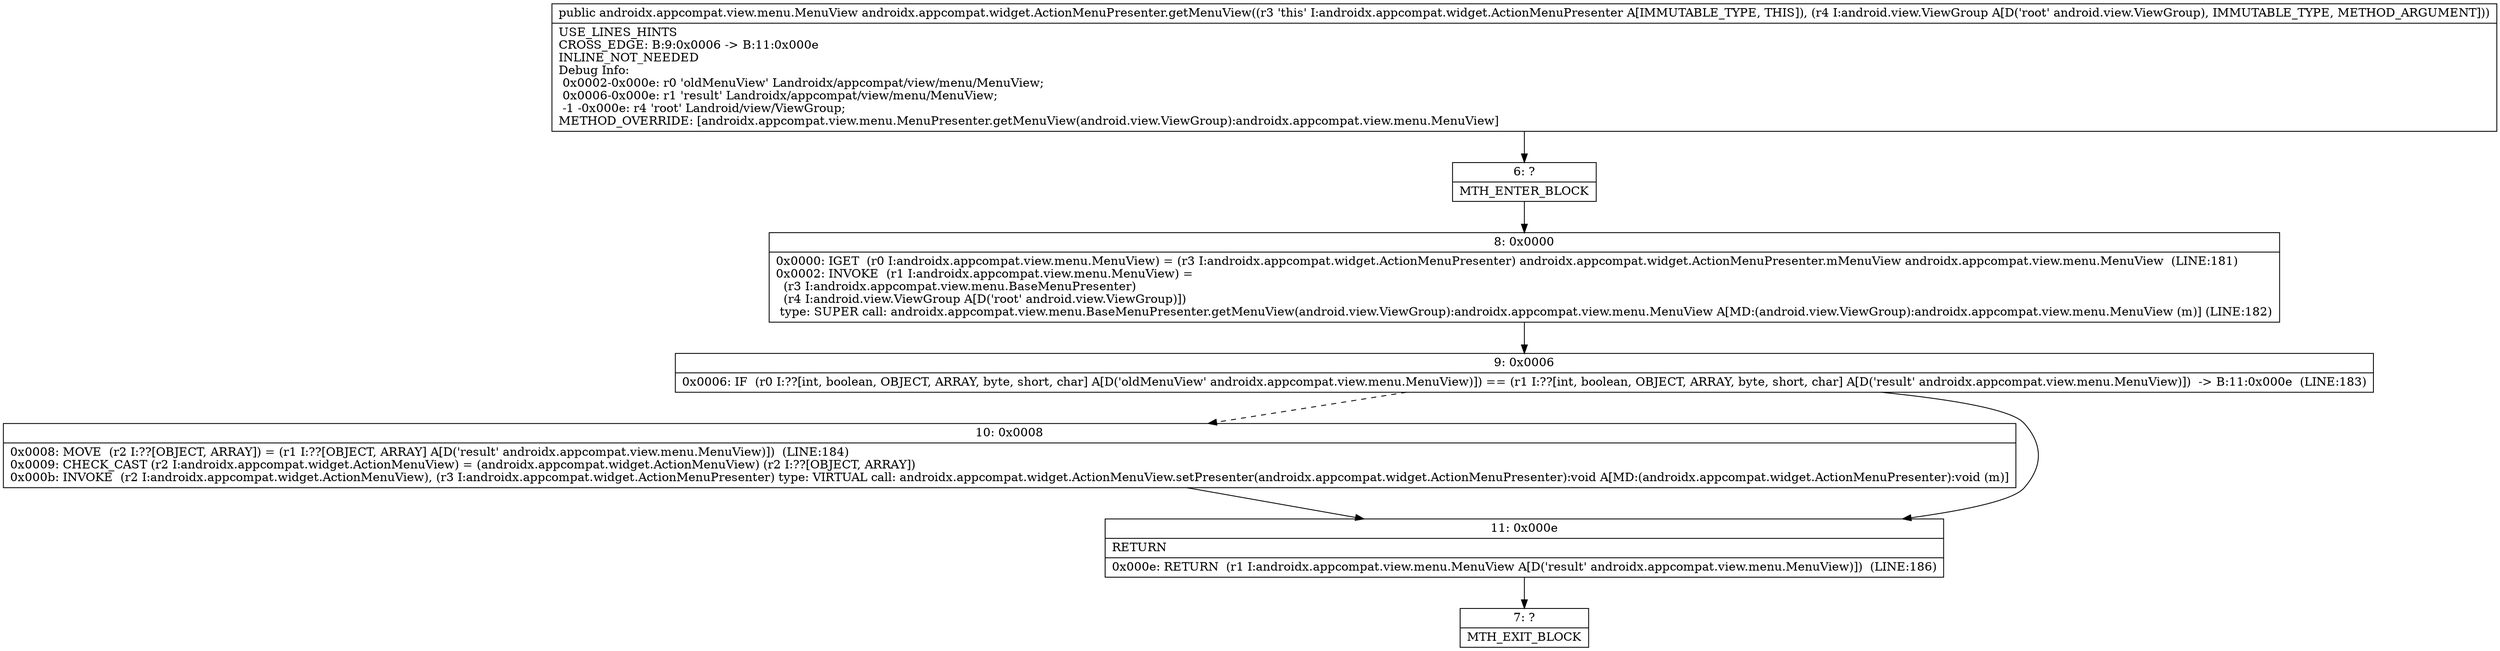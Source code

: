 digraph "CFG forandroidx.appcompat.widget.ActionMenuPresenter.getMenuView(Landroid\/view\/ViewGroup;)Landroidx\/appcompat\/view\/menu\/MenuView;" {
Node_6 [shape=record,label="{6\:\ ?|MTH_ENTER_BLOCK\l}"];
Node_8 [shape=record,label="{8\:\ 0x0000|0x0000: IGET  (r0 I:androidx.appcompat.view.menu.MenuView) = (r3 I:androidx.appcompat.widget.ActionMenuPresenter) androidx.appcompat.widget.ActionMenuPresenter.mMenuView androidx.appcompat.view.menu.MenuView  (LINE:181)\l0x0002: INVOKE  (r1 I:androidx.appcompat.view.menu.MenuView) = \l  (r3 I:androidx.appcompat.view.menu.BaseMenuPresenter)\l  (r4 I:android.view.ViewGroup A[D('root' android.view.ViewGroup)])\l type: SUPER call: androidx.appcompat.view.menu.BaseMenuPresenter.getMenuView(android.view.ViewGroup):androidx.appcompat.view.menu.MenuView A[MD:(android.view.ViewGroup):androidx.appcompat.view.menu.MenuView (m)] (LINE:182)\l}"];
Node_9 [shape=record,label="{9\:\ 0x0006|0x0006: IF  (r0 I:??[int, boolean, OBJECT, ARRAY, byte, short, char] A[D('oldMenuView' androidx.appcompat.view.menu.MenuView)]) == (r1 I:??[int, boolean, OBJECT, ARRAY, byte, short, char] A[D('result' androidx.appcompat.view.menu.MenuView)])  \-\> B:11:0x000e  (LINE:183)\l}"];
Node_10 [shape=record,label="{10\:\ 0x0008|0x0008: MOVE  (r2 I:??[OBJECT, ARRAY]) = (r1 I:??[OBJECT, ARRAY] A[D('result' androidx.appcompat.view.menu.MenuView)])  (LINE:184)\l0x0009: CHECK_CAST (r2 I:androidx.appcompat.widget.ActionMenuView) = (androidx.appcompat.widget.ActionMenuView) (r2 I:??[OBJECT, ARRAY]) \l0x000b: INVOKE  (r2 I:androidx.appcompat.widget.ActionMenuView), (r3 I:androidx.appcompat.widget.ActionMenuPresenter) type: VIRTUAL call: androidx.appcompat.widget.ActionMenuView.setPresenter(androidx.appcompat.widget.ActionMenuPresenter):void A[MD:(androidx.appcompat.widget.ActionMenuPresenter):void (m)]\l}"];
Node_11 [shape=record,label="{11\:\ 0x000e|RETURN\l|0x000e: RETURN  (r1 I:androidx.appcompat.view.menu.MenuView A[D('result' androidx.appcompat.view.menu.MenuView)])  (LINE:186)\l}"];
Node_7 [shape=record,label="{7\:\ ?|MTH_EXIT_BLOCK\l}"];
MethodNode[shape=record,label="{public androidx.appcompat.view.menu.MenuView androidx.appcompat.widget.ActionMenuPresenter.getMenuView((r3 'this' I:androidx.appcompat.widget.ActionMenuPresenter A[IMMUTABLE_TYPE, THIS]), (r4 I:android.view.ViewGroup A[D('root' android.view.ViewGroup), IMMUTABLE_TYPE, METHOD_ARGUMENT]))  | USE_LINES_HINTS\lCROSS_EDGE: B:9:0x0006 \-\> B:11:0x000e\lINLINE_NOT_NEEDED\lDebug Info:\l  0x0002\-0x000e: r0 'oldMenuView' Landroidx\/appcompat\/view\/menu\/MenuView;\l  0x0006\-0x000e: r1 'result' Landroidx\/appcompat\/view\/menu\/MenuView;\l  \-1 \-0x000e: r4 'root' Landroid\/view\/ViewGroup;\lMETHOD_OVERRIDE: [androidx.appcompat.view.menu.MenuPresenter.getMenuView(android.view.ViewGroup):androidx.appcompat.view.menu.MenuView]\l}"];
MethodNode -> Node_6;Node_6 -> Node_8;
Node_8 -> Node_9;
Node_9 -> Node_10[style=dashed];
Node_9 -> Node_11;
Node_10 -> Node_11;
Node_11 -> Node_7;
}

